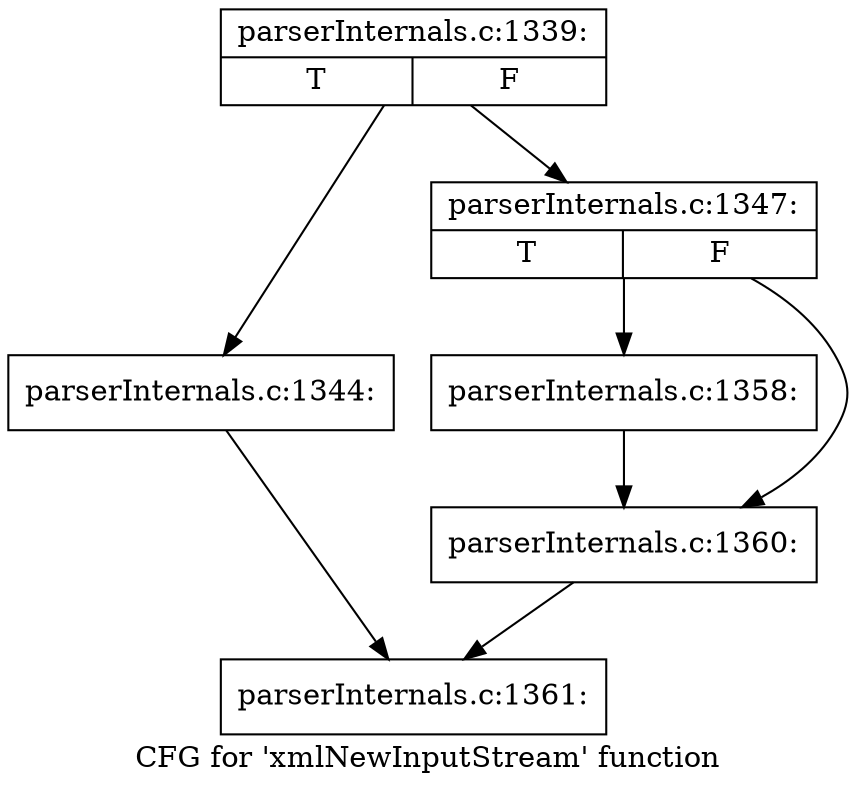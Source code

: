 digraph "CFG for 'xmlNewInputStream' function" {
	label="CFG for 'xmlNewInputStream' function";

	Node0x3c28790 [shape=record,label="{parserInternals.c:1339:|{<s0>T|<s1>F}}"];
	Node0x3c28790 -> Node0x3c291e0;
	Node0x3c28790 -> Node0x3c29230;
	Node0x3c291e0 [shape=record,label="{parserInternals.c:1344:}"];
	Node0x3c291e0 -> Node0x3c24400;
	Node0x3c29230 [shape=record,label="{parserInternals.c:1347:|{<s0>T|<s1>F}}"];
	Node0x3c29230 -> Node0x3c2a670;
	Node0x3c29230 -> Node0x3c2a6c0;
	Node0x3c2a670 [shape=record,label="{parserInternals.c:1358:}"];
	Node0x3c2a670 -> Node0x3c2a6c0;
	Node0x3c2a6c0 [shape=record,label="{parserInternals.c:1360:}"];
	Node0x3c2a6c0 -> Node0x3c24400;
	Node0x3c24400 [shape=record,label="{parserInternals.c:1361:}"];
}
